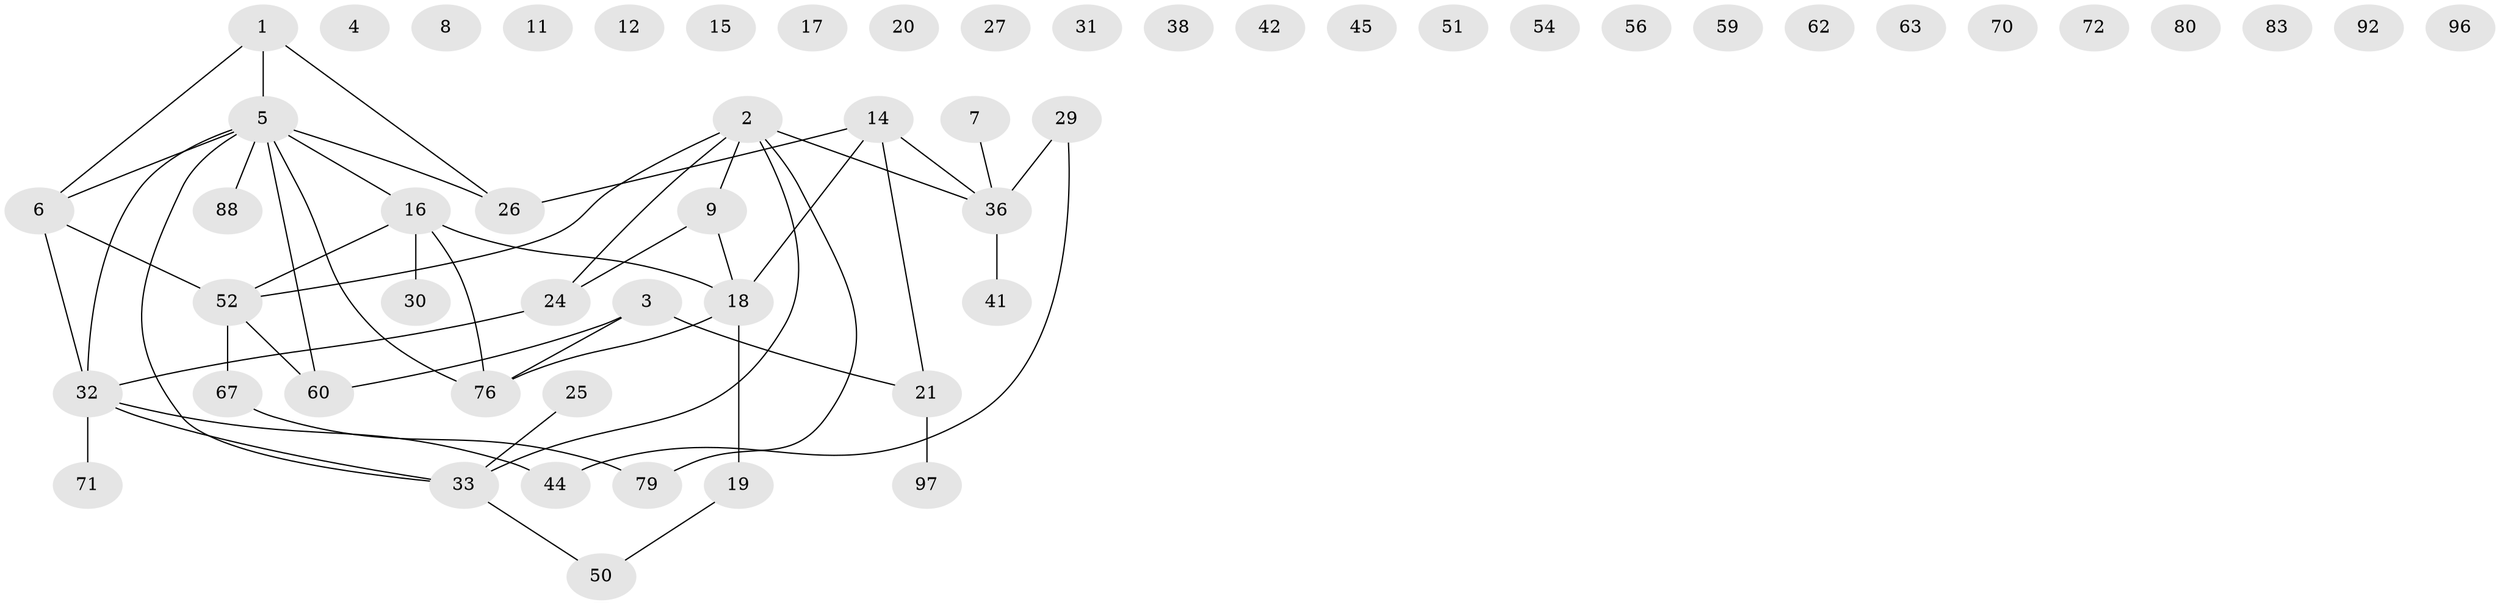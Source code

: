 // original degree distribution, {2: 0.20588235294117646, 4: 0.11764705882352941, 3: 0.21568627450980393, 0: 0.19607843137254902, 1: 0.22549019607843138, 5: 0.0196078431372549, 7: 0.00980392156862745, 6: 0.00980392156862745}
// Generated by graph-tools (version 1.1) at 2025/16/03/04/25 18:16:26]
// undirected, 55 vertices, 49 edges
graph export_dot {
graph [start="1"]
  node [color=gray90,style=filled];
  1 [super="+53"];
  2 [super="+22+89+46"];
  3;
  4;
  5 [super="+10+39"];
  6 [super="+13+74"];
  7;
  8;
  9;
  11;
  12 [super="+78+64"];
  14 [super="+23"];
  15;
  16 [super="+99+82"];
  17;
  18 [super="+43"];
  19 [super="+81"];
  20;
  21 [super="+57+48+34"];
  24 [super="+100"];
  25;
  26 [super="+28"];
  27;
  29 [super="+66"];
  30 [super="+55"];
  31;
  32 [super="+69+77"];
  33 [super="+35"];
  36 [super="+73"];
  38;
  41;
  42 [super="+102"];
  44 [super="+95"];
  45;
  50;
  51;
  52 [super="+58"];
  54 [super="+65"];
  56;
  59;
  60 [super="+87+90"];
  62;
  63;
  67 [super="+75"];
  70 [super="+93"];
  71;
  72;
  76 [super="+85"];
  79;
  80;
  83;
  88;
  92;
  96;
  97 [super="+98"];
  1 -- 26;
  1 -- 6;
  1 -- 5;
  2 -- 52 [weight=2];
  2 -- 36 [weight=2];
  2 -- 9;
  2 -- 79;
  2 -- 24;
  2 -- 33;
  3 -- 76;
  3 -- 60;
  3 -- 21;
  5 -- 26;
  5 -- 32;
  5 -- 33;
  5 -- 6;
  5 -- 88;
  5 -- 60;
  5 -- 16;
  5 -- 76;
  6 -- 52;
  6 -- 32;
  7 -- 36;
  9 -- 18;
  9 -- 24;
  14 -- 36;
  14 -- 18 [weight=2];
  14 -- 26 [weight=2];
  14 -- 21;
  16 -- 18;
  16 -- 30;
  16 -- 76;
  16 -- 52;
  18 -- 76;
  18 -- 19;
  19 -- 50;
  21 -- 97;
  24 -- 32;
  25 -- 33;
  29 -- 36;
  29 -- 44;
  32 -- 44;
  32 -- 71;
  32 -- 33;
  33 -- 50;
  36 -- 41;
  52 -- 67;
  52 -- 60;
  67 -- 79;
}
